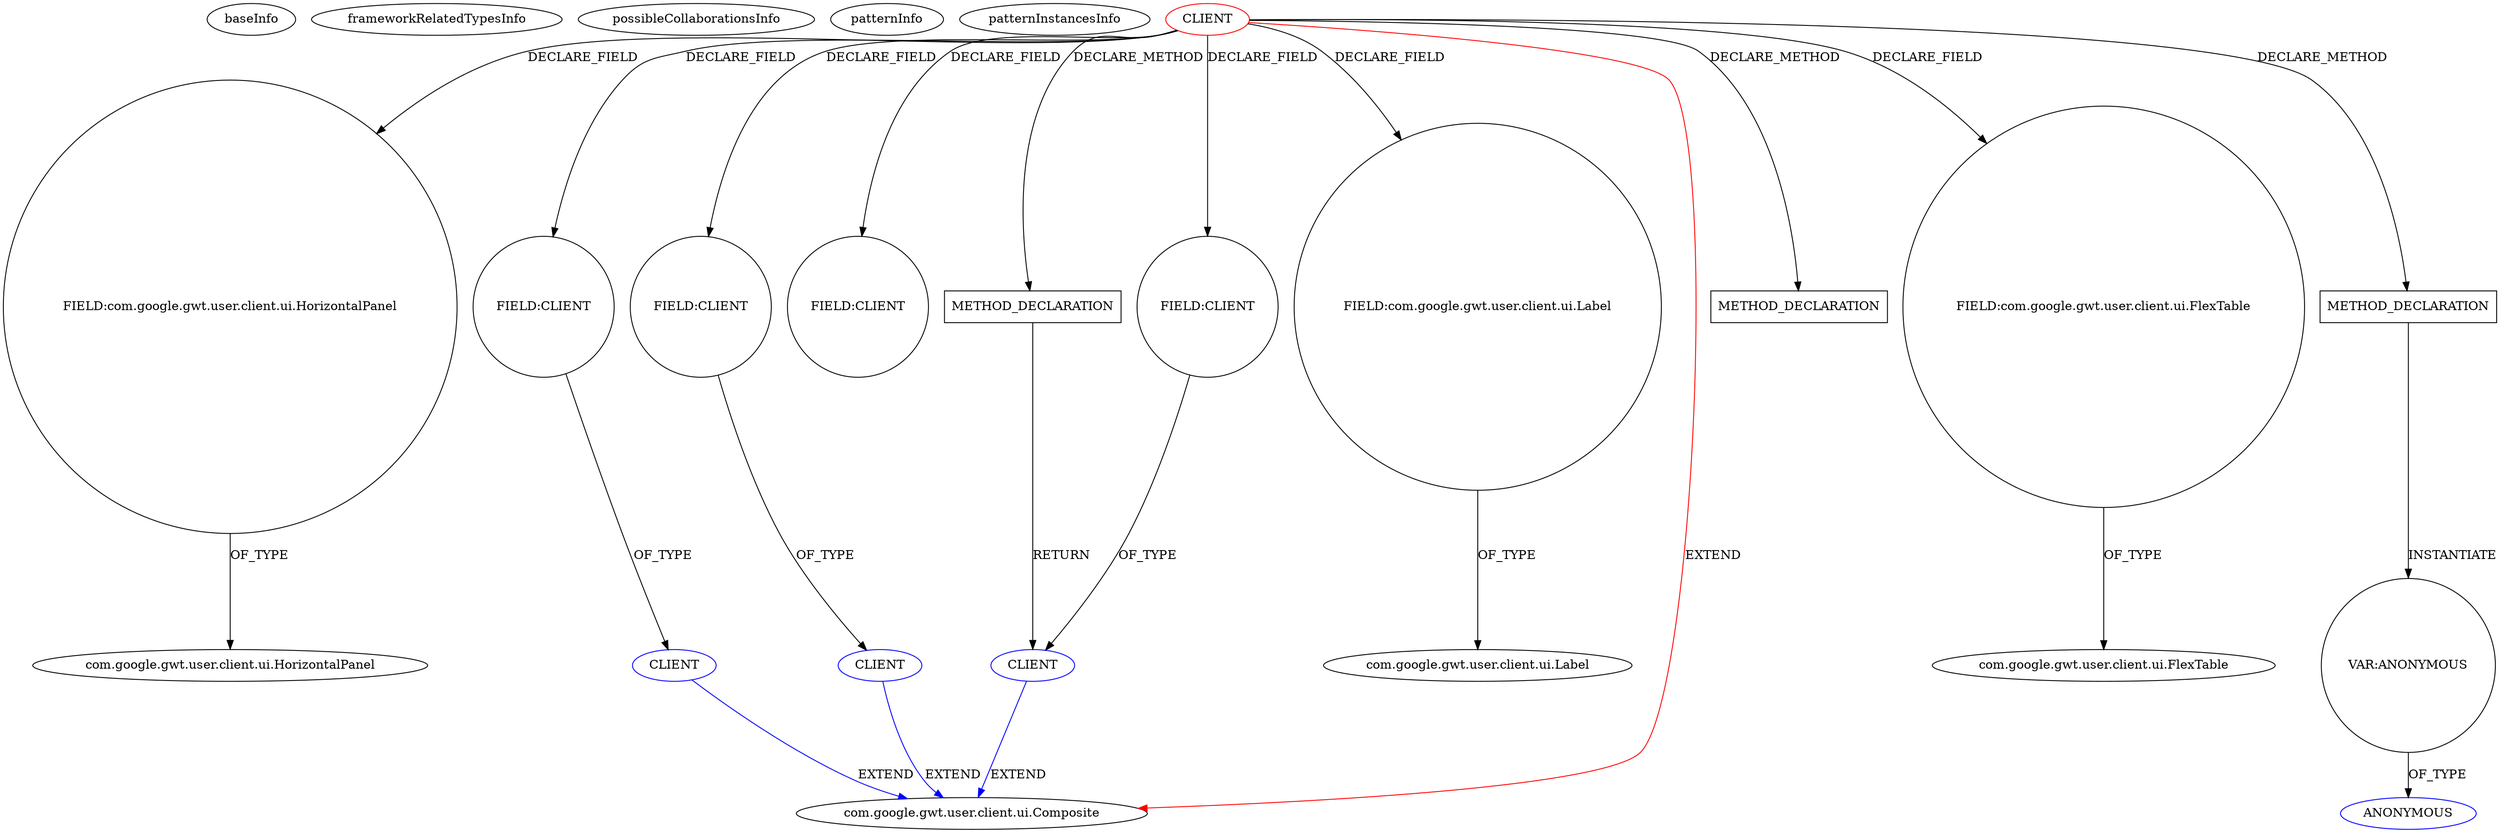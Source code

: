 digraph {
baseInfo[graphId=440,category="pattern",isAnonymous=false,possibleRelation=true]
frameworkRelatedTypesInfo[0="com.google.gwt.user.client.ui.Composite"]
possibleCollaborationsInfo[0="440~FIELD_TYPE_DECLARATION-~com.google.gwt.user.client.ui.Composite ~com.google.gwt.user.client.ui.Composite ~false~false",1="440~FIELD_TYPE_DECLARATION-RETURN_TYPE_DECLARATION-CLIENT_METHOD_DECLARATION-~com.google.gwt.user.client.ui.Composite ~com.google.gwt.user.client.ui.Composite ~false~false",2="440~FIELD_TYPE_DECLARATION-~com.google.gwt.user.client.ui.Composite ~com.google.gwt.user.client.ui.Composite ~false~false"]
patternInfo[frequency=2.0,patternRootClient=0]
patternInstancesInfo[0="Tok-Ziraja222~/Tok-Ziraja222/Ziraja222-master/src/ziraja/client/view/QuestionView.java~QuestionView~425",1="hmiguellima-ugat~/hmiguellima-ugat/ugat-master/src/org/ucp/gwt/widgets/MVCTable.java~MVCTable~3009"]
31[label="FIELD:com.google.gwt.user.client.ui.HorizontalPanel",vertexType="FIELD_DECLARATION",isFrameworkType=false,shape=circle]
0[label="CLIENT",vertexType="ROOT_CLIENT_CLASS_DECLARATION",isFrameworkType=false,color=red]
1[label="com.google.gwt.user.client.ui.Composite",vertexType="FRAMEWORK_CLASS_TYPE",isFrameworkType=false]
33[label="FIELD:CLIENT",vertexType="FIELD_DECLARATION",isFrameworkType=false,shape=circle]
26[label="FIELD:CLIENT",vertexType="FIELD_DECLARATION",isFrameworkType=false,shape=circle]
38[label="FIELD:CLIENT",vertexType="FIELD_DECLARATION",isFrameworkType=false,shape=circle]
23[label="FIELD:CLIENT",vertexType="FIELD_DECLARATION",isFrameworkType=false,shape=circle]
43[label="FIELD:com.google.gwt.user.client.ui.Label",vertexType="FIELD_DECLARATION",isFrameworkType=false,shape=circle]
36[label="FIELD:com.google.gwt.user.client.ui.FlexTable",vertexType="FIELD_DECLARATION",isFrameworkType=false,shape=circle]
44[label="com.google.gwt.user.client.ui.Label",vertexType="FRAMEWORK_CLASS_TYPE",isFrameworkType=false]
32[label="com.google.gwt.user.client.ui.HorizontalPanel",vertexType="FRAMEWORK_CLASS_TYPE",isFrameworkType=false]
344[label="METHOD_DECLARATION",vertexType="CLIENT_METHOD_DECLARATION",isFrameworkType=false,shape=box]
34[label="CLIENT",vertexType="REFERENCE_CLIENT_CLASS_DECLARATION",isFrameworkType=false,color=blue]
39[label="CLIENT",vertexType="REFERENCE_CLIENT_CLASS_DECLARATION",isFrameworkType=false,color=blue]
24[label="CLIENT",vertexType="REFERENCE_CLIENT_CLASS_DECLARATION",isFrameworkType=false,color=blue]
367[label="METHOD_DECLARATION",vertexType="CLIENT_METHOD_DECLARATION",isFrameworkType=false,shape=box]
393[label="VAR:ANONYMOUS",vertexType="VARIABLE_EXPRESION",isFrameworkType=false,shape=circle]
394[label="ANONYMOUS",vertexType="REFERENCE_ANONYMOUS_DECLARATION",isFrameworkType=false,color=blue]
125[label="METHOD_DECLARATION",vertexType="CLIENT_METHOD_DECLARATION",isFrameworkType=false,shape=box]
37[label="com.google.gwt.user.client.ui.FlexTable",vertexType="FRAMEWORK_CLASS_TYPE",isFrameworkType=false]
23->24[label="OF_TYPE"]
0->23[label="DECLARE_FIELD"]
0->367[label="DECLARE_METHOD"]
0->1[label="EXTEND",color=red]
0->33[label="DECLARE_FIELD"]
43->44[label="OF_TYPE"]
0->36[label="DECLARE_FIELD"]
0->31[label="DECLARE_FIELD"]
36->37[label="OF_TYPE"]
0->38[label="DECLARE_FIELD"]
0->43[label="DECLARE_FIELD"]
367->393[label="INSTANTIATE"]
0->125[label="DECLARE_METHOD"]
24->1[label="EXTEND",color=blue]
125->39[label="RETURN"]
38->39[label="OF_TYPE"]
0->26[label="DECLARE_FIELD"]
0->344[label="DECLARE_METHOD"]
33->34[label="OF_TYPE"]
39->1[label="EXTEND",color=blue]
393->394[label="OF_TYPE"]
34->1[label="EXTEND",color=blue]
31->32[label="OF_TYPE"]
}
